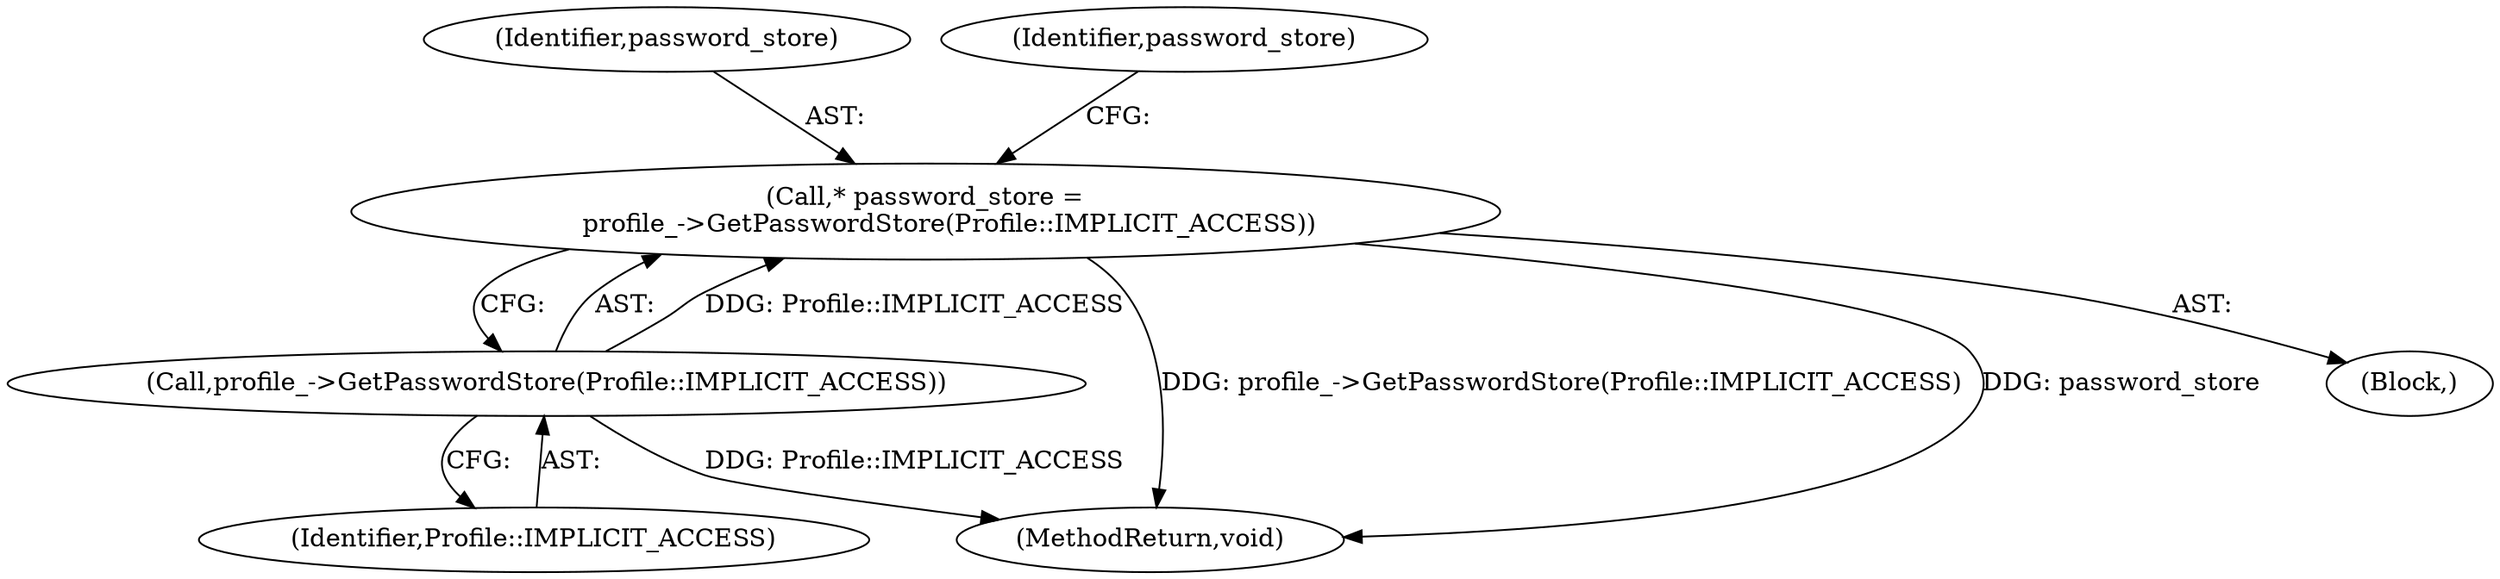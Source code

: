 digraph "0_Chrome_bf381d8a02c3d272d4dd879ac719d8993dfb5ad6_0@pointer" {
"1000169" [label="(Call,* password_store =\n      profile_->GetPasswordStore(Profile::IMPLICIT_ACCESS))"];
"1000171" [label="(Call,profile_->GetPasswordStore(Profile::IMPLICIT_ACCESS))"];
"1000172" [label="(Identifier,Profile::IMPLICIT_ACCESS)"];
"1000170" [label="(Identifier,password_store)"];
"1000169" [label="(Call,* password_store =\n      profile_->GetPasswordStore(Profile::IMPLICIT_ACCESS))"];
"1000216" [label="(MethodReturn,void)"];
"1000171" [label="(Call,profile_->GetPasswordStore(Profile::IMPLICIT_ACCESS))"];
"1000174" [label="(Identifier,password_store)"];
"1000107" [label="(Block,)"];
"1000169" -> "1000107"  [label="AST: "];
"1000169" -> "1000171"  [label="CFG: "];
"1000170" -> "1000169"  [label="AST: "];
"1000171" -> "1000169"  [label="AST: "];
"1000174" -> "1000169"  [label="CFG: "];
"1000169" -> "1000216"  [label="DDG: profile_->GetPasswordStore(Profile::IMPLICIT_ACCESS)"];
"1000169" -> "1000216"  [label="DDG: password_store"];
"1000171" -> "1000169"  [label="DDG: Profile::IMPLICIT_ACCESS"];
"1000171" -> "1000172"  [label="CFG: "];
"1000172" -> "1000171"  [label="AST: "];
"1000171" -> "1000216"  [label="DDG: Profile::IMPLICIT_ACCESS"];
}
